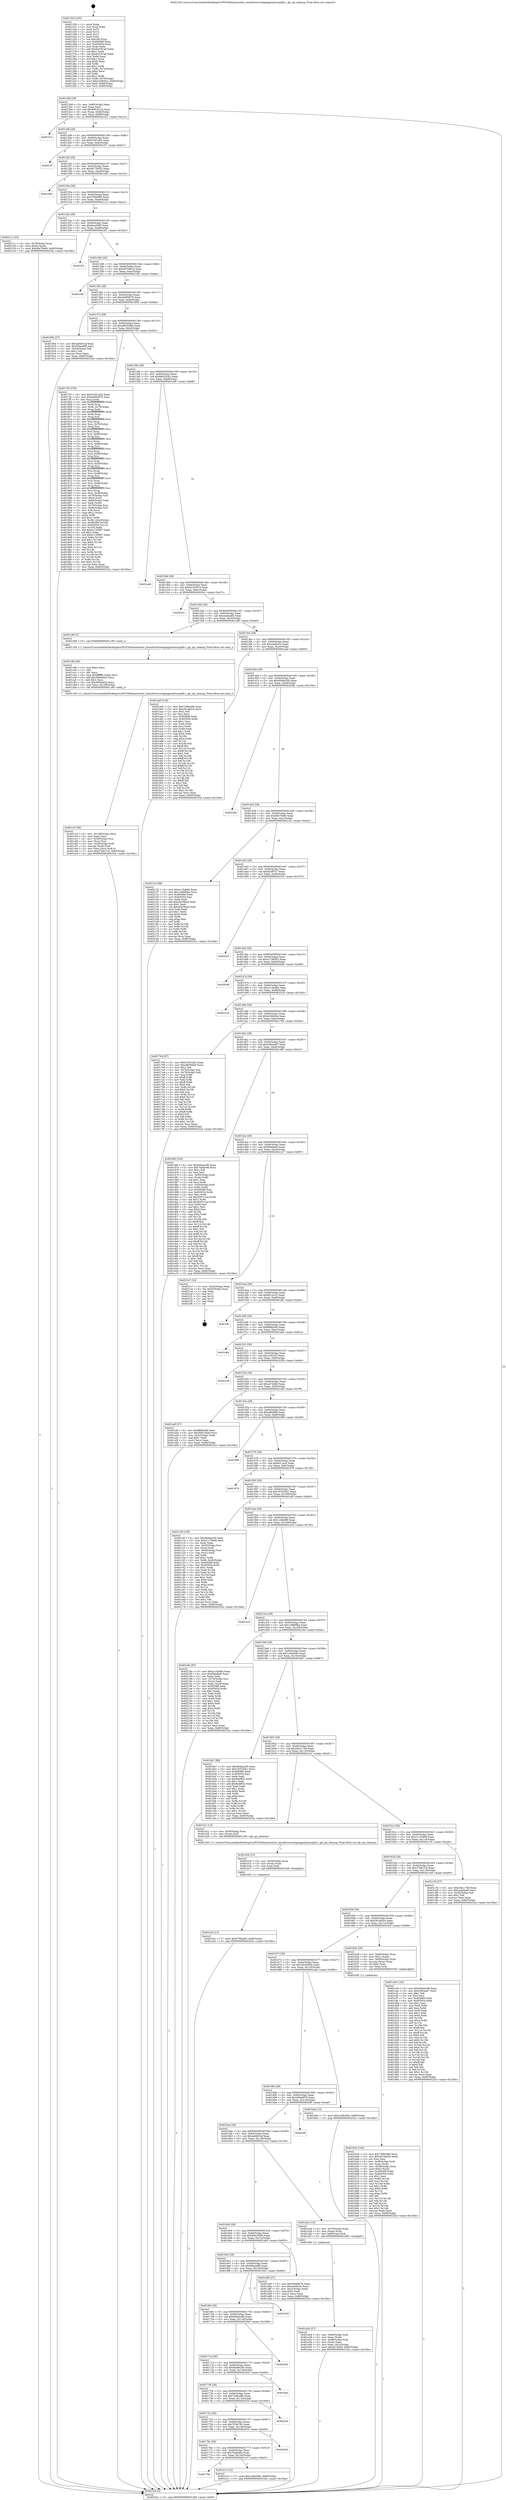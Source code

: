 digraph "0x401250" {
  label = "0x401250 (/mnt/c/Users/mathe/Desktop/tcc/POCII/binaries/extr_linuxdriversstaginggreybusspilib.c_gb_spi_cleanup_Final-ollvm.out::main(0))"
  labelloc = "t"
  node[shape=record]

  Entry [label="",width=0.3,height=0.3,shape=circle,fillcolor=black,style=filled]
  "0x4012b9" [label="{
     0x4012b9 [29]\l
     | [instrs]\l
     &nbsp;&nbsp;0x4012b9 \<+3\>: mov -0x80(%rbp),%eax\l
     &nbsp;&nbsp;0x4012bc \<+2\>: mov %eax,%ecx\l
     &nbsp;&nbsp;0x4012be \<+6\>: sub $0x9061b1e2,%ecx\l
     &nbsp;&nbsp;0x4012c4 \<+6\>: mov %eax,-0x94(%rbp)\l
     &nbsp;&nbsp;0x4012ca \<+6\>: mov %ecx,-0x98(%rbp)\l
     &nbsp;&nbsp;0x4012d0 \<+6\>: je 0000000000401f12 \<main+0xcc2\>\l
  }"]
  "0x401f12" [label="{
     0x401f12\l
  }", style=dashed]
  "0x4012d6" [label="{
     0x4012d6 [28]\l
     | [instrs]\l
     &nbsp;&nbsp;0x4012d6 \<+5\>: jmp 00000000004012db \<main+0x8b\>\l
     &nbsp;&nbsp;0x4012db \<+6\>: mov -0x94(%rbp),%eax\l
     &nbsp;&nbsp;0x4012e1 \<+5\>: sub $0x91651a62,%eax\l
     &nbsp;&nbsp;0x4012e6 \<+6\>: mov %eax,-0x9c(%rbp)\l
     &nbsp;&nbsp;0x4012ec \<+6\>: je 00000000004021f7 \<main+0xfa7\>\l
  }"]
  Exit [label="",width=0.3,height=0.3,shape=circle,fillcolor=black,style=filled,peripheries=2]
  "0x4021f7" [label="{
     0x4021f7\l
  }", style=dashed]
  "0x4012f2" [label="{
     0x4012f2 [28]\l
     | [instrs]\l
     &nbsp;&nbsp;0x4012f2 \<+5\>: jmp 00000000004012f7 \<main+0xa7\>\l
     &nbsp;&nbsp;0x4012f7 \<+6\>: mov -0x94(%rbp),%eax\l
     &nbsp;&nbsp;0x4012fd \<+5\>: sub $0x94776032,%eax\l
     &nbsp;&nbsp;0x401302 \<+6\>: mov %eax,-0xa0(%rbp)\l
     &nbsp;&nbsp;0x401308 \<+6\>: je 0000000000401e82 \<main+0xc32\>\l
  }"]
  "0x401e3c" [label="{
     0x401e3c [12]\l
     | [instrs]\l
     &nbsp;&nbsp;0x401e3c \<+7\>: movl $0x9789a8f3,-0x80(%rbp)\l
     &nbsp;&nbsp;0x401e43 \<+5\>: jmp 000000000040232a \<main+0x10da\>\l
  }"]
  "0x401e82" [label="{
     0x401e82\l
  }", style=dashed]
  "0x40130e" [label="{
     0x40130e [28]\l
     | [instrs]\l
     &nbsp;&nbsp;0x40130e \<+5\>: jmp 0000000000401313 \<main+0xc3\>\l
     &nbsp;&nbsp;0x401313 \<+6\>: mov -0x94(%rbp),%eax\l
     &nbsp;&nbsp;0x401319 \<+5\>: sub $0x9789a8f3,%eax\l
     &nbsp;&nbsp;0x40131e \<+6\>: mov %eax,-0xa4(%rbp)\l
     &nbsp;&nbsp;0x401324 \<+6\>: je 000000000040211c \<main+0xecc\>\l
  }"]
  "0x401e2d" [label="{
     0x401e2d [15]\l
     | [instrs]\l
     &nbsp;&nbsp;0x401e2d \<+4\>: mov -0x58(%rbp),%rax\l
     &nbsp;&nbsp;0x401e31 \<+3\>: mov (%rax),%rax\l
     &nbsp;&nbsp;0x401e34 \<+3\>: mov %rax,%rdi\l
     &nbsp;&nbsp;0x401e37 \<+5\>: call 0000000000401030 \<free@plt\>\l
     | [calls]\l
     &nbsp;&nbsp;0x401030 \{1\} (unknown)\l
  }"]
  "0x40211c" [label="{
     0x40211c [22]\l
     | [instrs]\l
     &nbsp;&nbsp;0x40211c \<+4\>: mov -0x78(%rbp),%rax\l
     &nbsp;&nbsp;0x402120 \<+6\>: movl $0x0,(%rax)\l
     &nbsp;&nbsp;0x402126 \<+7\>: movl $0xd0e79e80,-0x80(%rbp)\l
     &nbsp;&nbsp;0x40212d \<+5\>: jmp 000000000040232a \<main+0x10da\>\l
  }"]
  "0x40132a" [label="{
     0x40132a [28]\l
     | [instrs]\l
     &nbsp;&nbsp;0x40132a \<+5\>: jmp 000000000040132f \<main+0xdf\>\l
     &nbsp;&nbsp;0x40132f \<+6\>: mov -0x94(%rbp),%eax\l
     &nbsp;&nbsp;0x401335 \<+5\>: sub $0x9ace04f0,%eax\l
     &nbsp;&nbsp;0x40133a \<+6\>: mov %eax,-0xa8(%rbp)\l
     &nbsp;&nbsp;0x401340 \<+6\>: je 00000000004022f1 \<main+0x10a1\>\l
  }"]
  "0x40178a" [label="{
     0x40178a\l
  }", style=dashed]
  "0x4022f1" [label="{
     0x4022f1\l
  }", style=dashed]
  "0x401346" [label="{
     0x401346 [28]\l
     | [instrs]\l
     &nbsp;&nbsp;0x401346 \<+5\>: jmp 000000000040134b \<main+0xfb\>\l
     &nbsp;&nbsp;0x40134b \<+6\>: mov -0x94(%rbp),%eax\l
     &nbsp;&nbsp;0x401351 \<+5\>: sub $0x9d70db1d,%eax\l
     &nbsp;&nbsp;0x401356 \<+6\>: mov %eax,-0xac(%rbp)\l
     &nbsp;&nbsp;0x40135c \<+6\>: je 000000000040210b \<main+0xebb\>\l
  }"]
  "0x401e15" [label="{
     0x401e15 [12]\l
     | [instrs]\l
     &nbsp;&nbsp;0x401e15 \<+7\>: movl $0x1ed0c69e,-0x80(%rbp)\l
     &nbsp;&nbsp;0x401e1c \<+5\>: jmp 000000000040232a \<main+0x10da\>\l
  }"]
  "0x40210b" [label="{
     0x40210b\l
  }", style=dashed]
  "0x401362" [label="{
     0x401362 [28]\l
     | [instrs]\l
     &nbsp;&nbsp;0x401362 \<+5\>: jmp 0000000000401367 \<main+0x117\>\l
     &nbsp;&nbsp;0x401367 \<+6\>: mov -0x94(%rbp),%eax\l
     &nbsp;&nbsp;0x40136d \<+5\>: sub $0xa0d95878,%eax\l
     &nbsp;&nbsp;0x401372 \<+6\>: mov %eax,-0xb0(%rbp)\l
     &nbsp;&nbsp;0x401378 \<+6\>: je 000000000040190b \<main+0x6bb\>\l
  }"]
  "0x40176e" [label="{
     0x40176e [28]\l
     | [instrs]\l
     &nbsp;&nbsp;0x40176e \<+5\>: jmp 0000000000401773 \<main+0x523\>\l
     &nbsp;&nbsp;0x401773 \<+6\>: mov -0x94(%rbp),%eax\l
     &nbsp;&nbsp;0x401779 \<+5\>: sub $0x7fadb49e,%eax\l
     &nbsp;&nbsp;0x40177e \<+6\>: mov %eax,-0x144(%rbp)\l
     &nbsp;&nbsp;0x401784 \<+6\>: je 0000000000401e15 \<main+0xbc5\>\l
  }"]
  "0x40190b" [label="{
     0x40190b [27]\l
     | [instrs]\l
     &nbsp;&nbsp;0x40190b \<+5\>: mov $0x4a6b91af,%eax\l
     &nbsp;&nbsp;0x401910 \<+5\>: mov $0x5f4ae496,%ecx\l
     &nbsp;&nbsp;0x401915 \<+3\>: mov -0x2d(%rbp),%dl\l
     &nbsp;&nbsp;0x401918 \<+3\>: test $0x1,%dl\l
     &nbsp;&nbsp;0x40191b \<+3\>: cmovne %ecx,%eax\l
     &nbsp;&nbsp;0x40191e \<+3\>: mov %eax,-0x80(%rbp)\l
     &nbsp;&nbsp;0x401921 \<+5\>: jmp 000000000040232a \<main+0x10da\>\l
  }"]
  "0x40137e" [label="{
     0x40137e [28]\l
     | [instrs]\l
     &nbsp;&nbsp;0x40137e \<+5\>: jmp 0000000000401383 \<main+0x133\>\l
     &nbsp;&nbsp;0x401383 \<+6\>: mov -0x94(%rbp),%eax\l
     &nbsp;&nbsp;0x401389 \<+5\>: sub $0xa8930db0,%eax\l
     &nbsp;&nbsp;0x40138e \<+6\>: mov %eax,-0xb4(%rbp)\l
     &nbsp;&nbsp;0x401394 \<+6\>: je 00000000004017f5 \<main+0x5a5\>\l
  }"]
  "0x402054" [label="{
     0x402054\l
  }", style=dashed]
  "0x4017f5" [label="{
     0x4017f5 [278]\l
     | [instrs]\l
     &nbsp;&nbsp;0x4017f5 \<+5\>: mov $0x91651a62,%eax\l
     &nbsp;&nbsp;0x4017fa \<+5\>: mov $0xa0d95878,%ecx\l
     &nbsp;&nbsp;0x4017ff \<+3\>: mov %rsp,%rdx\l
     &nbsp;&nbsp;0x401802 \<+4\>: add $0xfffffffffffffff0,%rdx\l
     &nbsp;&nbsp;0x401806 \<+3\>: mov %rdx,%rsp\l
     &nbsp;&nbsp;0x401809 \<+4\>: mov %rdx,-0x78(%rbp)\l
     &nbsp;&nbsp;0x40180d \<+3\>: mov %rsp,%rdx\l
     &nbsp;&nbsp;0x401810 \<+4\>: add $0xfffffffffffffff0,%rdx\l
     &nbsp;&nbsp;0x401814 \<+3\>: mov %rdx,%rsp\l
     &nbsp;&nbsp;0x401817 \<+3\>: mov %rsp,%rsi\l
     &nbsp;&nbsp;0x40181a \<+4\>: add $0xfffffffffffffff0,%rsi\l
     &nbsp;&nbsp;0x40181e \<+3\>: mov %rsi,%rsp\l
     &nbsp;&nbsp;0x401821 \<+4\>: mov %rsi,-0x70(%rbp)\l
     &nbsp;&nbsp;0x401825 \<+3\>: mov %rsp,%rsi\l
     &nbsp;&nbsp;0x401828 \<+4\>: add $0xfffffffffffffff0,%rsi\l
     &nbsp;&nbsp;0x40182c \<+3\>: mov %rsi,%rsp\l
     &nbsp;&nbsp;0x40182f \<+4\>: mov %rsi,-0x68(%rbp)\l
     &nbsp;&nbsp;0x401833 \<+3\>: mov %rsp,%rsi\l
     &nbsp;&nbsp;0x401836 \<+4\>: add $0xfffffffffffffff0,%rsi\l
     &nbsp;&nbsp;0x40183a \<+3\>: mov %rsi,%rsp\l
     &nbsp;&nbsp;0x40183d \<+4\>: mov %rsi,-0x60(%rbp)\l
     &nbsp;&nbsp;0x401841 \<+3\>: mov %rsp,%rsi\l
     &nbsp;&nbsp;0x401844 \<+4\>: add $0xfffffffffffffff0,%rsi\l
     &nbsp;&nbsp;0x401848 \<+3\>: mov %rsi,%rsp\l
     &nbsp;&nbsp;0x40184b \<+4\>: mov %rsi,-0x58(%rbp)\l
     &nbsp;&nbsp;0x40184f \<+3\>: mov %rsp,%rsi\l
     &nbsp;&nbsp;0x401852 \<+4\>: add $0xfffffffffffffff0,%rsi\l
     &nbsp;&nbsp;0x401856 \<+3\>: mov %rsi,%rsp\l
     &nbsp;&nbsp;0x401859 \<+4\>: mov %rsi,-0x50(%rbp)\l
     &nbsp;&nbsp;0x40185d \<+3\>: mov %rsp,%rsi\l
     &nbsp;&nbsp;0x401860 \<+4\>: add $0xfffffffffffffff0,%rsi\l
     &nbsp;&nbsp;0x401864 \<+3\>: mov %rsi,%rsp\l
     &nbsp;&nbsp;0x401867 \<+4\>: mov %rsi,-0x48(%rbp)\l
     &nbsp;&nbsp;0x40186b \<+3\>: mov %rsp,%rsi\l
     &nbsp;&nbsp;0x40186e \<+4\>: add $0xfffffffffffffff0,%rsi\l
     &nbsp;&nbsp;0x401872 \<+3\>: mov %rsi,%rsp\l
     &nbsp;&nbsp;0x401875 \<+4\>: mov %rsi,-0x40(%rbp)\l
     &nbsp;&nbsp;0x401879 \<+3\>: mov %rsp,%rsi\l
     &nbsp;&nbsp;0x40187c \<+4\>: add $0xfffffffffffffff0,%rsi\l
     &nbsp;&nbsp;0x401880 \<+3\>: mov %rsi,%rsp\l
     &nbsp;&nbsp;0x401883 \<+4\>: mov %rsi,-0x38(%rbp)\l
     &nbsp;&nbsp;0x401887 \<+4\>: mov -0x78(%rbp),%rsi\l
     &nbsp;&nbsp;0x40188b \<+6\>: movl $0x0,(%rsi)\l
     &nbsp;&nbsp;0x401891 \<+6\>: mov -0x84(%rbp),%edi\l
     &nbsp;&nbsp;0x401897 \<+2\>: mov %edi,(%rdx)\l
     &nbsp;&nbsp;0x401899 \<+4\>: mov -0x70(%rbp),%rsi\l
     &nbsp;&nbsp;0x40189d \<+7\>: mov -0x90(%rbp),%r8\l
     &nbsp;&nbsp;0x4018a4 \<+3\>: mov %r8,(%rsi)\l
     &nbsp;&nbsp;0x4018a7 \<+3\>: cmpl $0x2,(%rdx)\l
     &nbsp;&nbsp;0x4018aa \<+4\>: setne %r9b\l
     &nbsp;&nbsp;0x4018ae \<+4\>: and $0x1,%r9b\l
     &nbsp;&nbsp;0x4018b2 \<+4\>: mov %r9b,-0x2d(%rbp)\l
     &nbsp;&nbsp;0x4018b6 \<+8\>: mov 0x405068,%r10d\l
     &nbsp;&nbsp;0x4018be \<+8\>: mov 0x405054,%r11d\l
     &nbsp;&nbsp;0x4018c6 \<+3\>: mov %r10d,%ebx\l
     &nbsp;&nbsp;0x4018c9 \<+6\>: add $0xd1135987,%ebx\l
     &nbsp;&nbsp;0x4018cf \<+3\>: sub $0x1,%ebx\l
     &nbsp;&nbsp;0x4018d2 \<+6\>: sub $0xd1135987,%ebx\l
     &nbsp;&nbsp;0x4018d8 \<+4\>: imul %ebx,%r10d\l
     &nbsp;&nbsp;0x4018dc \<+4\>: and $0x1,%r10d\l
     &nbsp;&nbsp;0x4018e0 \<+4\>: cmp $0x0,%r10d\l
     &nbsp;&nbsp;0x4018e4 \<+4\>: sete %r9b\l
     &nbsp;&nbsp;0x4018e8 \<+4\>: cmp $0xa,%r11d\l
     &nbsp;&nbsp;0x4018ec \<+4\>: setl %r14b\l
     &nbsp;&nbsp;0x4018f0 \<+3\>: mov %r9b,%r15b\l
     &nbsp;&nbsp;0x4018f3 \<+3\>: and %r14b,%r15b\l
     &nbsp;&nbsp;0x4018f6 \<+3\>: xor %r14b,%r9b\l
     &nbsp;&nbsp;0x4018f9 \<+3\>: or %r9b,%r15b\l
     &nbsp;&nbsp;0x4018fc \<+4\>: test $0x1,%r15b\l
     &nbsp;&nbsp;0x401900 \<+3\>: cmovne %ecx,%eax\l
     &nbsp;&nbsp;0x401903 \<+3\>: mov %eax,-0x80(%rbp)\l
     &nbsp;&nbsp;0x401906 \<+5\>: jmp 000000000040232a \<main+0x10da\>\l
  }"]
  "0x40139a" [label="{
     0x40139a [28]\l
     | [instrs]\l
     &nbsp;&nbsp;0x40139a \<+5\>: jmp 000000000040139f \<main+0x14f\>\l
     &nbsp;&nbsp;0x40139f \<+6\>: mov -0x94(%rbp),%eax\l
     &nbsp;&nbsp;0x4013a5 \<+5\>: sub $0xb8032c42,%eax\l
     &nbsp;&nbsp;0x4013aa \<+6\>: mov %eax,-0xb8(%rbp)\l
     &nbsp;&nbsp;0x4013b0 \<+6\>: je 0000000000401e48 \<main+0xbf8\>\l
  }"]
  "0x401752" [label="{
     0x401752 [28]\l
     | [instrs]\l
     &nbsp;&nbsp;0x401752 \<+5\>: jmp 0000000000401757 \<main+0x507\>\l
     &nbsp;&nbsp;0x401757 \<+6\>: mov -0x94(%rbp),%eax\l
     &nbsp;&nbsp;0x40175d \<+5\>: sub $0x7f29e78c,%eax\l
     &nbsp;&nbsp;0x401762 \<+6\>: mov %eax,-0x140(%rbp)\l
     &nbsp;&nbsp;0x401768 \<+6\>: je 0000000000402054 \<main+0xe04\>\l
  }"]
  "0x401e48" [label="{
     0x401e48\l
  }", style=dashed]
  "0x4013b6" [label="{
     0x4013b6 [28]\l
     | [instrs]\l
     &nbsp;&nbsp;0x4013b6 \<+5\>: jmp 00000000004013bb \<main+0x16b\>\l
     &nbsp;&nbsp;0x4013bb \<+6\>: mov -0x94(%rbp),%eax\l
     &nbsp;&nbsp;0x4013c1 \<+5\>: sub $0xbb183614,%eax\l
     &nbsp;&nbsp;0x4013c6 \<+6\>: mov %eax,-0xbc(%rbp)\l
     &nbsp;&nbsp;0x4013cc \<+6\>: je 00000000004020cc \<main+0xe7c\>\l
  }"]
  "0x402254" [label="{
     0x402254\l
  }", style=dashed]
  "0x4020cc" [label="{
     0x4020cc\l
  }", style=dashed]
  "0x4013d2" [label="{
     0x4013d2 [28]\l
     | [instrs]\l
     &nbsp;&nbsp;0x4013d2 \<+5\>: jmp 00000000004013d7 \<main+0x187\>\l
     &nbsp;&nbsp;0x4013d7 \<+6\>: mov -0x94(%rbp),%eax\l
     &nbsp;&nbsp;0x4013dd \<+5\>: sub $0xceadaa65,%eax\l
     &nbsp;&nbsp;0x4013e2 \<+6\>: mov %eax,-0xc0(%rbp)\l
     &nbsp;&nbsp;0x4013e8 \<+6\>: je 0000000000401c96 \<main+0xa46\>\l
  }"]
  "0x401736" [label="{
     0x401736 [28]\l
     | [instrs]\l
     &nbsp;&nbsp;0x401736 \<+5\>: jmp 000000000040173b \<main+0x4eb\>\l
     &nbsp;&nbsp;0x40173b \<+6\>: mov -0x94(%rbp),%eax\l
     &nbsp;&nbsp;0x401741 \<+5\>: sub $0x7268c49b,%eax\l
     &nbsp;&nbsp;0x401746 \<+6\>: mov %eax,-0x13c(%rbp)\l
     &nbsp;&nbsp;0x40174c \<+6\>: je 0000000000402254 \<main+0x1004\>\l
  }"]
  "0x401c96" [label="{
     0x401c96 [5]\l
     | [instrs]\l
     &nbsp;&nbsp;0x401c96 \<+5\>: call 0000000000401160 \<next_i\>\l
     | [calls]\l
     &nbsp;&nbsp;0x401160 \{1\} (/mnt/c/Users/mathe/Desktop/tcc/POCII/binaries/extr_linuxdriversstaginggreybusspilib.c_gb_spi_cleanup_Final-ollvm.out::next_i)\l
  }"]
  "0x4013ee" [label="{
     0x4013ee [28]\l
     | [instrs]\l
     &nbsp;&nbsp;0x4013ee \<+5\>: jmp 00000000004013f3 \<main+0x1a3\>\l
     &nbsp;&nbsp;0x4013f3 \<+6\>: mov -0x94(%rbp),%eax\l
     &nbsp;&nbsp;0x4013f9 \<+5\>: sub $0xceef443c,%eax\l
     &nbsp;&nbsp;0x4013fe \<+6\>: mov %eax,-0xc4(%rbp)\l
     &nbsp;&nbsp;0x401404 \<+6\>: je 0000000000401aa0 \<main+0x850\>\l
  }"]
  "0x401fa4" [label="{
     0x401fa4\l
  }", style=dashed]
  "0x401aa0" [label="{
     0x401aa0 [134]\l
     | [instrs]\l
     &nbsp;&nbsp;0x401aa0 \<+5\>: mov $0x7268c49b,%eax\l
     &nbsp;&nbsp;0x401aa5 \<+5\>: mov $0x291a83c4,%ecx\l
     &nbsp;&nbsp;0x401aaa \<+2\>: mov $0x1,%dl\l
     &nbsp;&nbsp;0x401aac \<+2\>: xor %esi,%esi\l
     &nbsp;&nbsp;0x401aae \<+7\>: mov 0x405068,%edi\l
     &nbsp;&nbsp;0x401ab5 \<+8\>: mov 0x405054,%r8d\l
     &nbsp;&nbsp;0x401abd \<+3\>: sub $0x1,%esi\l
     &nbsp;&nbsp;0x401ac0 \<+3\>: mov %edi,%r9d\l
     &nbsp;&nbsp;0x401ac3 \<+3\>: add %esi,%r9d\l
     &nbsp;&nbsp;0x401ac6 \<+4\>: imul %r9d,%edi\l
     &nbsp;&nbsp;0x401aca \<+3\>: and $0x1,%edi\l
     &nbsp;&nbsp;0x401acd \<+3\>: cmp $0x0,%edi\l
     &nbsp;&nbsp;0x401ad0 \<+4\>: sete %r10b\l
     &nbsp;&nbsp;0x401ad4 \<+4\>: cmp $0xa,%r8d\l
     &nbsp;&nbsp;0x401ad8 \<+4\>: setl %r11b\l
     &nbsp;&nbsp;0x401adc \<+3\>: mov %r10b,%bl\l
     &nbsp;&nbsp;0x401adf \<+3\>: xor $0xff,%bl\l
     &nbsp;&nbsp;0x401ae2 \<+3\>: mov %r11b,%r14b\l
     &nbsp;&nbsp;0x401ae5 \<+4\>: xor $0xff,%r14b\l
     &nbsp;&nbsp;0x401ae9 \<+3\>: xor $0x1,%dl\l
     &nbsp;&nbsp;0x401aec \<+3\>: mov %bl,%r15b\l
     &nbsp;&nbsp;0x401aef \<+4\>: and $0xff,%r15b\l
     &nbsp;&nbsp;0x401af3 \<+3\>: and %dl,%r10b\l
     &nbsp;&nbsp;0x401af6 \<+3\>: mov %r14b,%r12b\l
     &nbsp;&nbsp;0x401af9 \<+4\>: and $0xff,%r12b\l
     &nbsp;&nbsp;0x401afd \<+3\>: and %dl,%r11b\l
     &nbsp;&nbsp;0x401b00 \<+3\>: or %r10b,%r15b\l
     &nbsp;&nbsp;0x401b03 \<+3\>: or %r11b,%r12b\l
     &nbsp;&nbsp;0x401b06 \<+3\>: xor %r12b,%r15b\l
     &nbsp;&nbsp;0x401b09 \<+3\>: or %r14b,%bl\l
     &nbsp;&nbsp;0x401b0c \<+3\>: xor $0xff,%bl\l
     &nbsp;&nbsp;0x401b0f \<+3\>: or $0x1,%dl\l
     &nbsp;&nbsp;0x401b12 \<+2\>: and %dl,%bl\l
     &nbsp;&nbsp;0x401b14 \<+3\>: or %bl,%r15b\l
     &nbsp;&nbsp;0x401b17 \<+4\>: test $0x1,%r15b\l
     &nbsp;&nbsp;0x401b1b \<+3\>: cmovne %ecx,%eax\l
     &nbsp;&nbsp;0x401b1e \<+3\>: mov %eax,-0x80(%rbp)\l
     &nbsp;&nbsp;0x401b21 \<+5\>: jmp 000000000040232a \<main+0x10da\>\l
  }"]
  "0x40140a" [label="{
     0x40140a [28]\l
     | [instrs]\l
     &nbsp;&nbsp;0x40140a \<+5\>: jmp 000000000040140f \<main+0x1bf\>\l
     &nbsp;&nbsp;0x40140f \<+6\>: mov -0x94(%rbp),%eax\l
     &nbsp;&nbsp;0x401415 \<+5\>: sub $0xd0dda200,%eax\l
     &nbsp;&nbsp;0x40141a \<+6\>: mov %eax,-0xc8(%rbp)\l
     &nbsp;&nbsp;0x401420 \<+6\>: je 000000000040228e \<main+0x103e\>\l
  }"]
  "0x40171a" [label="{
     0x40171a [28]\l
     | [instrs]\l
     &nbsp;&nbsp;0x40171a \<+5\>: jmp 000000000040171f \<main+0x4cf\>\l
     &nbsp;&nbsp;0x40171f \<+6\>: mov -0x94(%rbp),%eax\l
     &nbsp;&nbsp;0x401725 \<+5\>: sub $0x6ad9e265,%eax\l
     &nbsp;&nbsp;0x40172a \<+6\>: mov %eax,-0x138(%rbp)\l
     &nbsp;&nbsp;0x401730 \<+6\>: je 0000000000401fa4 \<main+0xd54\>\l
  }"]
  "0x40228e" [label="{
     0x40228e\l
  }", style=dashed]
  "0x401426" [label="{
     0x401426 [28]\l
     | [instrs]\l
     &nbsp;&nbsp;0x401426 \<+5\>: jmp 000000000040142b \<main+0x1db\>\l
     &nbsp;&nbsp;0x40142b \<+6\>: mov -0x94(%rbp),%eax\l
     &nbsp;&nbsp;0x401431 \<+5\>: sub $0xd0e79e80,%eax\l
     &nbsp;&nbsp;0x401436 \<+6\>: mov %eax,-0xcc(%rbp)\l
     &nbsp;&nbsp;0x40143c \<+6\>: je 0000000000402132 \<main+0xee2\>\l
  }"]
  "0x4022b0" [label="{
     0x4022b0\l
  }", style=dashed]
  "0x402132" [label="{
     0x402132 [88]\l
     | [instrs]\l
     &nbsp;&nbsp;0x402132 \<+5\>: mov $0xe1c5ab84,%eax\l
     &nbsp;&nbsp;0x402137 \<+5\>: mov $0x1e8699ba,%ecx\l
     &nbsp;&nbsp;0x40213c \<+7\>: mov 0x405068,%edx\l
     &nbsp;&nbsp;0x402143 \<+7\>: mov 0x405054,%esi\l
     &nbsp;&nbsp;0x40214a \<+2\>: mov %edx,%edi\l
     &nbsp;&nbsp;0x40214c \<+6\>: add $0xa5429eae,%edi\l
     &nbsp;&nbsp;0x402152 \<+3\>: sub $0x1,%edi\l
     &nbsp;&nbsp;0x402155 \<+6\>: sub $0xa5429eae,%edi\l
     &nbsp;&nbsp;0x40215b \<+3\>: imul %edi,%edx\l
     &nbsp;&nbsp;0x40215e \<+3\>: and $0x1,%edx\l
     &nbsp;&nbsp;0x402161 \<+3\>: cmp $0x0,%edx\l
     &nbsp;&nbsp;0x402164 \<+4\>: sete %r8b\l
     &nbsp;&nbsp;0x402168 \<+3\>: cmp $0xa,%esi\l
     &nbsp;&nbsp;0x40216b \<+4\>: setl %r9b\l
     &nbsp;&nbsp;0x40216f \<+3\>: mov %r8b,%r10b\l
     &nbsp;&nbsp;0x402172 \<+3\>: and %r9b,%r10b\l
     &nbsp;&nbsp;0x402175 \<+3\>: xor %r9b,%r8b\l
     &nbsp;&nbsp;0x402178 \<+3\>: or %r8b,%r10b\l
     &nbsp;&nbsp;0x40217b \<+4\>: test $0x1,%r10b\l
     &nbsp;&nbsp;0x40217f \<+3\>: cmovne %ecx,%eax\l
     &nbsp;&nbsp;0x402182 \<+3\>: mov %eax,-0x80(%rbp)\l
     &nbsp;&nbsp;0x402185 \<+5\>: jmp 000000000040232a \<main+0x10da\>\l
  }"]
  "0x401442" [label="{
     0x401442 [28]\l
     | [instrs]\l
     &nbsp;&nbsp;0x401442 \<+5\>: jmp 0000000000401447 \<main+0x1f7\>\l
     &nbsp;&nbsp;0x401447 \<+6\>: mov -0x94(%rbp),%eax\l
     &nbsp;&nbsp;0x40144d \<+5\>: sub $0xde2ff7a7,%eax\l
     &nbsp;&nbsp;0x401452 \<+6\>: mov %eax,-0xd0(%rbp)\l
     &nbsp;&nbsp;0x401458 \<+6\>: je 00000000004022cf \<main+0x107f\>\l
  }"]
  "0x4016fe" [label="{
     0x4016fe [28]\l
     | [instrs]\l
     &nbsp;&nbsp;0x4016fe \<+5\>: jmp 0000000000401703 \<main+0x4b3\>\l
     &nbsp;&nbsp;0x401703 \<+6\>: mov -0x94(%rbp),%eax\l
     &nbsp;&nbsp;0x401709 \<+5\>: sub $0x60da4c96,%eax\l
     &nbsp;&nbsp;0x40170e \<+6\>: mov %eax,-0x134(%rbp)\l
     &nbsp;&nbsp;0x401714 \<+6\>: je 00000000004022b0 \<main+0x1060\>\l
  }"]
  "0x4022cf" [label="{
     0x4022cf\l
  }", style=dashed]
  "0x40145e" [label="{
     0x40145e [28]\l
     | [instrs]\l
     &nbsp;&nbsp;0x40145e \<+5\>: jmp 0000000000401463 \<main+0x213\>\l
     &nbsp;&nbsp;0x401463 \<+6\>: mov -0x94(%rbp),%eax\l
     &nbsp;&nbsp;0x401469 \<+5\>: sub $0xe17db5b3,%eax\l
     &nbsp;&nbsp;0x40146e \<+6\>: mov %eax,-0xd4(%rbp)\l
     &nbsp;&nbsp;0x401474 \<+6\>: je 00000000004020d8 \<main+0xe88\>\l
  }"]
  "0x401926" [label="{
     0x401926\l
  }", style=dashed]
  "0x4020d8" [label="{
     0x4020d8\l
  }", style=dashed]
  "0x40147a" [label="{
     0x40147a [28]\l
     | [instrs]\l
     &nbsp;&nbsp;0x40147a \<+5\>: jmp 000000000040147f \<main+0x22f\>\l
     &nbsp;&nbsp;0x40147f \<+6\>: mov -0x94(%rbp),%eax\l
     &nbsp;&nbsp;0x401485 \<+5\>: sub $0xe1c5ab84,%eax\l
     &nbsp;&nbsp;0x40148a \<+6\>: mov %eax,-0xd8(%rbp)\l
     &nbsp;&nbsp;0x401490 \<+6\>: je 0000000000402318 \<main+0x10c8\>\l
  }"]
  "0x401cc3" [label="{
     0x401cc3 [38]\l
     | [instrs]\l
     &nbsp;&nbsp;0x401cc3 \<+6\>: mov -0x148(%rbp),%ecx\l
     &nbsp;&nbsp;0x401cc9 \<+3\>: imul %eax,%ecx\l
     &nbsp;&nbsp;0x401ccc \<+4\>: mov -0x58(%rbp),%rsi\l
     &nbsp;&nbsp;0x401cd0 \<+3\>: mov (%rsi),%rsi\l
     &nbsp;&nbsp;0x401cd3 \<+4\>: mov -0x50(%rbp),%rdi\l
     &nbsp;&nbsp;0x401cd7 \<+3\>: movslq (%rdi),%rdi\l
     &nbsp;&nbsp;0x401cda \<+3\>: mov %ecx,(%rsi,%rdi,4)\l
     &nbsp;&nbsp;0x401cdd \<+7\>: movl $0x27b6c7c0,-0x80(%rbp)\l
     &nbsp;&nbsp;0x401ce4 \<+5\>: jmp 000000000040232a \<main+0x10da\>\l
  }"]
  "0x402318" [label="{
     0x402318\l
  }", style=dashed]
  "0x401496" [label="{
     0x401496 [28]\l
     | [instrs]\l
     &nbsp;&nbsp;0x401496 \<+5\>: jmp 000000000040149b \<main+0x24b\>\l
     &nbsp;&nbsp;0x40149b \<+6\>: mov -0x94(%rbp),%eax\l
     &nbsp;&nbsp;0x4014a1 \<+5\>: sub $0xe32849ca,%eax\l
     &nbsp;&nbsp;0x4014a6 \<+6\>: mov %eax,-0xdc(%rbp)\l
     &nbsp;&nbsp;0x4014ac \<+6\>: je 0000000000401794 \<main+0x544\>\l
  }"]
  "0x401c9b" [label="{
     0x401c9b [40]\l
     | [instrs]\l
     &nbsp;&nbsp;0x401c9b \<+5\>: mov $0x2,%ecx\l
     &nbsp;&nbsp;0x401ca0 \<+1\>: cltd\l
     &nbsp;&nbsp;0x401ca1 \<+2\>: idiv %ecx\l
     &nbsp;&nbsp;0x401ca3 \<+6\>: imul $0xfffffffe,%edx,%ecx\l
     &nbsp;&nbsp;0x401ca9 \<+6\>: add $0x3666ed2d,%ecx\l
     &nbsp;&nbsp;0x401caf \<+3\>: add $0x1,%ecx\l
     &nbsp;&nbsp;0x401cb2 \<+6\>: sub $0x3666ed2d,%ecx\l
     &nbsp;&nbsp;0x401cb8 \<+6\>: mov %ecx,-0x148(%rbp)\l
     &nbsp;&nbsp;0x401cbe \<+5\>: call 0000000000401160 \<next_i\>\l
     | [calls]\l
     &nbsp;&nbsp;0x401160 \{1\} (/mnt/c/Users/mathe/Desktop/tcc/POCII/binaries/extr_linuxdriversstaginggreybusspilib.c_gb_spi_cleanup_Final-ollvm.out::next_i)\l
  }"]
  "0x401794" [label="{
     0x401794 [97]\l
     | [instrs]\l
     &nbsp;&nbsp;0x401794 \<+5\>: mov $0x91651a62,%eax\l
     &nbsp;&nbsp;0x401799 \<+5\>: mov $0xa8930db0,%ecx\l
     &nbsp;&nbsp;0x40179e \<+2\>: mov $0x1,%dl\l
     &nbsp;&nbsp;0x4017a0 \<+4\>: mov -0x7a(%rbp),%sil\l
     &nbsp;&nbsp;0x4017a4 \<+4\>: mov -0x79(%rbp),%dil\l
     &nbsp;&nbsp;0x4017a8 \<+3\>: mov %sil,%r8b\l
     &nbsp;&nbsp;0x4017ab \<+4\>: xor $0xff,%r8b\l
     &nbsp;&nbsp;0x4017af \<+3\>: mov %dil,%r9b\l
     &nbsp;&nbsp;0x4017b2 \<+4\>: xor $0xff,%r9b\l
     &nbsp;&nbsp;0x4017b6 \<+3\>: xor $0x0,%dl\l
     &nbsp;&nbsp;0x4017b9 \<+3\>: mov %r8b,%r10b\l
     &nbsp;&nbsp;0x4017bc \<+4\>: and $0x0,%r10b\l
     &nbsp;&nbsp;0x4017c0 \<+3\>: and %dl,%sil\l
     &nbsp;&nbsp;0x4017c3 \<+3\>: mov %r9b,%r11b\l
     &nbsp;&nbsp;0x4017c6 \<+4\>: and $0x0,%r11b\l
     &nbsp;&nbsp;0x4017ca \<+3\>: and %dl,%dil\l
     &nbsp;&nbsp;0x4017cd \<+3\>: or %sil,%r10b\l
     &nbsp;&nbsp;0x4017d0 \<+3\>: or %dil,%r11b\l
     &nbsp;&nbsp;0x4017d3 \<+3\>: xor %r11b,%r10b\l
     &nbsp;&nbsp;0x4017d6 \<+3\>: or %r9b,%r8b\l
     &nbsp;&nbsp;0x4017d9 \<+4\>: xor $0xff,%r8b\l
     &nbsp;&nbsp;0x4017dd \<+3\>: or $0x0,%dl\l
     &nbsp;&nbsp;0x4017e0 \<+3\>: and %dl,%r8b\l
     &nbsp;&nbsp;0x4017e3 \<+3\>: or %r8b,%r10b\l
     &nbsp;&nbsp;0x4017e6 \<+4\>: test $0x1,%r10b\l
     &nbsp;&nbsp;0x4017ea \<+3\>: cmovne %ecx,%eax\l
     &nbsp;&nbsp;0x4017ed \<+3\>: mov %eax,-0x80(%rbp)\l
     &nbsp;&nbsp;0x4017f0 \<+5\>: jmp 000000000040232a \<main+0x10da\>\l
  }"]
  "0x4014b2" [label="{
     0x4014b2 [28]\l
     | [instrs]\l
     &nbsp;&nbsp;0x4014b2 \<+5\>: jmp 00000000004014b7 \<main+0x267\>\l
     &nbsp;&nbsp;0x4014b7 \<+6\>: mov -0x94(%rbp),%eax\l
     &nbsp;&nbsp;0x4014bd \<+5\>: sub $0xe58caa67,%eax\l
     &nbsp;&nbsp;0x4014c2 \<+6\>: mov %eax,-0xe0(%rbp)\l
     &nbsp;&nbsp;0x4014c8 \<+6\>: je 0000000000401d6f \<main+0xb1f\>\l
  }"]
  "0x40232a" [label="{
     0x40232a [5]\l
     | [instrs]\l
     &nbsp;&nbsp;0x40232a \<+5\>: jmp 00000000004012b9 \<main+0x69\>\l
  }"]
  "0x401250" [label="{
     0x401250 [105]\l
     | [instrs]\l
     &nbsp;&nbsp;0x401250 \<+1\>: push %rbp\l
     &nbsp;&nbsp;0x401251 \<+3\>: mov %rsp,%rbp\l
     &nbsp;&nbsp;0x401254 \<+2\>: push %r15\l
     &nbsp;&nbsp;0x401256 \<+2\>: push %r14\l
     &nbsp;&nbsp;0x401258 \<+2\>: push %r12\l
     &nbsp;&nbsp;0x40125a \<+1\>: push %rbx\l
     &nbsp;&nbsp;0x40125b \<+7\>: sub $0x160,%rsp\l
     &nbsp;&nbsp;0x401262 \<+7\>: mov 0x405068,%eax\l
     &nbsp;&nbsp;0x401269 \<+7\>: mov 0x405054,%ecx\l
     &nbsp;&nbsp;0x401270 \<+2\>: mov %eax,%edx\l
     &nbsp;&nbsp;0x401272 \<+6\>: add $0x8cf191a6,%edx\l
     &nbsp;&nbsp;0x401278 \<+3\>: sub $0x1,%edx\l
     &nbsp;&nbsp;0x40127b \<+6\>: sub $0x8cf191a6,%edx\l
     &nbsp;&nbsp;0x401281 \<+3\>: imul %edx,%eax\l
     &nbsp;&nbsp;0x401284 \<+3\>: and $0x1,%eax\l
     &nbsp;&nbsp;0x401287 \<+3\>: cmp $0x0,%eax\l
     &nbsp;&nbsp;0x40128a \<+4\>: sete %r8b\l
     &nbsp;&nbsp;0x40128e \<+4\>: and $0x1,%r8b\l
     &nbsp;&nbsp;0x401292 \<+4\>: mov %r8b,-0x7a(%rbp)\l
     &nbsp;&nbsp;0x401296 \<+3\>: cmp $0xa,%ecx\l
     &nbsp;&nbsp;0x401299 \<+4\>: setl %r8b\l
     &nbsp;&nbsp;0x40129d \<+4\>: and $0x1,%r8b\l
     &nbsp;&nbsp;0x4012a1 \<+4\>: mov %r8b,-0x79(%rbp)\l
     &nbsp;&nbsp;0x4012a5 \<+7\>: movl $0xe32849ca,-0x80(%rbp)\l
     &nbsp;&nbsp;0x4012ac \<+6\>: mov %edi,-0x84(%rbp)\l
     &nbsp;&nbsp;0x4012b2 \<+7\>: mov %rsi,-0x90(%rbp)\l
  }"]
  "0x401b43" [label="{
     0x401b43 [104]\l
     | [instrs]\l
     &nbsp;&nbsp;0x401b43 \<+5\>: mov $0x7268c49b,%ecx\l
     &nbsp;&nbsp;0x401b48 \<+5\>: mov $0x3d16d454,%edx\l
     &nbsp;&nbsp;0x401b4d \<+2\>: xor %esi,%esi\l
     &nbsp;&nbsp;0x401b4f \<+4\>: mov -0x58(%rbp),%rdi\l
     &nbsp;&nbsp;0x401b53 \<+3\>: mov %rax,(%rdi)\l
     &nbsp;&nbsp;0x401b56 \<+4\>: mov -0x50(%rbp),%rax\l
     &nbsp;&nbsp;0x401b5a \<+6\>: movl $0x0,(%rax)\l
     &nbsp;&nbsp;0x401b60 \<+8\>: mov 0x405068,%r8d\l
     &nbsp;&nbsp;0x401b68 \<+8\>: mov 0x405054,%r9d\l
     &nbsp;&nbsp;0x401b70 \<+3\>: sub $0x1,%esi\l
     &nbsp;&nbsp;0x401b73 \<+3\>: mov %r8d,%r10d\l
     &nbsp;&nbsp;0x401b76 \<+3\>: add %esi,%r10d\l
     &nbsp;&nbsp;0x401b79 \<+4\>: imul %r10d,%r8d\l
     &nbsp;&nbsp;0x401b7d \<+4\>: and $0x1,%r8d\l
     &nbsp;&nbsp;0x401b81 \<+4\>: cmp $0x0,%r8d\l
     &nbsp;&nbsp;0x401b85 \<+4\>: sete %r11b\l
     &nbsp;&nbsp;0x401b89 \<+4\>: cmp $0xa,%r9d\l
     &nbsp;&nbsp;0x401b8d \<+3\>: setl %bl\l
     &nbsp;&nbsp;0x401b90 \<+3\>: mov %r11b,%r14b\l
     &nbsp;&nbsp;0x401b93 \<+3\>: and %bl,%r14b\l
     &nbsp;&nbsp;0x401b96 \<+3\>: xor %bl,%r11b\l
     &nbsp;&nbsp;0x401b99 \<+3\>: or %r11b,%r14b\l
     &nbsp;&nbsp;0x401b9c \<+4\>: test $0x1,%r14b\l
     &nbsp;&nbsp;0x401ba0 \<+3\>: cmovne %edx,%ecx\l
     &nbsp;&nbsp;0x401ba3 \<+3\>: mov %ecx,-0x80(%rbp)\l
     &nbsp;&nbsp;0x401ba6 \<+5\>: jmp 000000000040232a \<main+0x10da\>\l
  }"]
  "0x4016e2" [label="{
     0x4016e2 [28]\l
     | [instrs]\l
     &nbsp;&nbsp;0x4016e2 \<+5\>: jmp 00000000004016e7 \<main+0x497\>\l
     &nbsp;&nbsp;0x4016e7 \<+6\>: mov -0x94(%rbp),%eax\l
     &nbsp;&nbsp;0x4016ed \<+5\>: sub $0x5f4ae496,%eax\l
     &nbsp;&nbsp;0x4016f2 \<+6\>: mov %eax,-0x130(%rbp)\l
     &nbsp;&nbsp;0x4016f8 \<+6\>: je 0000000000401926 \<main+0x6d6\>\l
  }"]
  "0x401d6f" [label="{
     0x401d6f [166]\l
     | [instrs]\l
     &nbsp;&nbsp;0x401d6f \<+5\>: mov $0x60da4c96,%eax\l
     &nbsp;&nbsp;0x401d74 \<+5\>: mov $0x7fadb49e,%ecx\l
     &nbsp;&nbsp;0x401d79 \<+2\>: mov $0x1,%dl\l
     &nbsp;&nbsp;0x401d7b \<+2\>: xor %esi,%esi\l
     &nbsp;&nbsp;0x401d7d \<+4\>: mov -0x50(%rbp),%rdi\l
     &nbsp;&nbsp;0x401d81 \<+3\>: mov (%rdi),%r8d\l
     &nbsp;&nbsp;0x401d84 \<+3\>: sub $0x1,%esi\l
     &nbsp;&nbsp;0x401d87 \<+3\>: sub %esi,%r8d\l
     &nbsp;&nbsp;0x401d8a \<+4\>: mov -0x50(%rbp),%rdi\l
     &nbsp;&nbsp;0x401d8e \<+3\>: mov %r8d,(%rdi)\l
     &nbsp;&nbsp;0x401d91 \<+7\>: mov 0x405068,%esi\l
     &nbsp;&nbsp;0x401d98 \<+8\>: mov 0x405054,%r8d\l
     &nbsp;&nbsp;0x401da0 \<+3\>: mov %esi,%r9d\l
     &nbsp;&nbsp;0x401da3 \<+7\>: sub $0x4097c1aa,%r9d\l
     &nbsp;&nbsp;0x401daa \<+4\>: sub $0x1,%r9d\l
     &nbsp;&nbsp;0x401dae \<+7\>: add $0x4097c1aa,%r9d\l
     &nbsp;&nbsp;0x401db5 \<+4\>: imul %r9d,%esi\l
     &nbsp;&nbsp;0x401db9 \<+3\>: and $0x1,%esi\l
     &nbsp;&nbsp;0x401dbc \<+3\>: cmp $0x0,%esi\l
     &nbsp;&nbsp;0x401dbf \<+4\>: sete %r10b\l
     &nbsp;&nbsp;0x401dc3 \<+4\>: cmp $0xa,%r8d\l
     &nbsp;&nbsp;0x401dc7 \<+4\>: setl %r11b\l
     &nbsp;&nbsp;0x401dcb \<+3\>: mov %r10b,%bl\l
     &nbsp;&nbsp;0x401dce \<+3\>: xor $0xff,%bl\l
     &nbsp;&nbsp;0x401dd1 \<+3\>: mov %r11b,%r14b\l
     &nbsp;&nbsp;0x401dd4 \<+4\>: xor $0xff,%r14b\l
     &nbsp;&nbsp;0x401dd8 \<+3\>: xor $0x1,%dl\l
     &nbsp;&nbsp;0x401ddb \<+3\>: mov %bl,%r15b\l
     &nbsp;&nbsp;0x401dde \<+4\>: and $0xff,%r15b\l
     &nbsp;&nbsp;0x401de2 \<+3\>: and %dl,%r10b\l
     &nbsp;&nbsp;0x401de5 \<+3\>: mov %r14b,%r12b\l
     &nbsp;&nbsp;0x401de8 \<+4\>: and $0xff,%r12b\l
     &nbsp;&nbsp;0x401dec \<+3\>: and %dl,%r11b\l
     &nbsp;&nbsp;0x401def \<+3\>: or %r10b,%r15b\l
     &nbsp;&nbsp;0x401df2 \<+3\>: or %r11b,%r12b\l
     &nbsp;&nbsp;0x401df5 \<+3\>: xor %r12b,%r15b\l
     &nbsp;&nbsp;0x401df8 \<+3\>: or %r14b,%bl\l
     &nbsp;&nbsp;0x401dfb \<+3\>: xor $0xff,%bl\l
     &nbsp;&nbsp;0x401dfe \<+3\>: or $0x1,%dl\l
     &nbsp;&nbsp;0x401e01 \<+2\>: and %dl,%bl\l
     &nbsp;&nbsp;0x401e03 \<+3\>: or %bl,%r15b\l
     &nbsp;&nbsp;0x401e06 \<+4\>: test $0x1,%r15b\l
     &nbsp;&nbsp;0x401e0a \<+3\>: cmovne %ecx,%eax\l
     &nbsp;&nbsp;0x401e0d \<+3\>: mov %eax,-0x80(%rbp)\l
     &nbsp;&nbsp;0x401e10 \<+5\>: jmp 000000000040232a \<main+0x10da\>\l
  }"]
  "0x4014ce" [label="{
     0x4014ce [28]\l
     | [instrs]\l
     &nbsp;&nbsp;0x4014ce \<+5\>: jmp 00000000004014d3 \<main+0x283\>\l
     &nbsp;&nbsp;0x4014d3 \<+6\>: mov -0x94(%rbp),%eax\l
     &nbsp;&nbsp;0x4014d9 \<+5\>: sub $0xf5fedbe6,%eax\l
     &nbsp;&nbsp;0x4014de \<+6\>: mov %eax,-0xe4(%rbp)\l
     &nbsp;&nbsp;0x4014e4 \<+6\>: je 00000000004021e7 \<main+0xf97\>\l
  }"]
  "0x401a85" [label="{
     0x401a85 [27]\l
     | [instrs]\l
     &nbsp;&nbsp;0x401a85 \<+5\>: mov $0x400e9678,%eax\l
     &nbsp;&nbsp;0x401a8a \<+5\>: mov $0xceef443c,%ecx\l
     &nbsp;&nbsp;0x401a8f \<+3\>: mov -0x2c(%rbp),%edx\l
     &nbsp;&nbsp;0x401a92 \<+3\>: cmp $0x0,%edx\l
     &nbsp;&nbsp;0x401a95 \<+3\>: cmove %ecx,%eax\l
     &nbsp;&nbsp;0x401a98 \<+3\>: mov %eax,-0x80(%rbp)\l
     &nbsp;&nbsp;0x401a9b \<+5\>: jmp 000000000040232a \<main+0x10da\>\l
  }"]
  "0x4021e7" [label="{
     0x4021e7 [16]\l
     | [instrs]\l
     &nbsp;&nbsp;0x4021e7 \<+3\>: mov -0x24(%rbp),%eax\l
     &nbsp;&nbsp;0x4021ea \<+4\>: lea -0x20(%rbp),%rsp\l
     &nbsp;&nbsp;0x4021ee \<+1\>: pop %rbx\l
     &nbsp;&nbsp;0x4021ef \<+2\>: pop %r12\l
     &nbsp;&nbsp;0x4021f1 \<+2\>: pop %r14\l
     &nbsp;&nbsp;0x4021f3 \<+2\>: pop %r15\l
     &nbsp;&nbsp;0x4021f5 \<+1\>: pop %rbp\l
     &nbsp;&nbsp;0x4021f6 \<+1\>: ret\l
  }"]
  "0x4014ea" [label="{
     0x4014ea [28]\l
     | [instrs]\l
     &nbsp;&nbsp;0x4014ea \<+5\>: jmp 00000000004014ef \<main+0x29f\>\l
     &nbsp;&nbsp;0x4014ef \<+6\>: mov -0x94(%rbp),%eax\l
     &nbsp;&nbsp;0x4014f5 \<+5\>: sub $0xff214c22,%eax\l
     &nbsp;&nbsp;0x4014fa \<+6\>: mov %eax,-0xe8(%rbp)\l
     &nbsp;&nbsp;0x401500 \<+6\>: je 0000000000401ffc \<main+0xdac\>\l
  }"]
  "0x401a34" [label="{
     0x401a34 [27]\l
     | [instrs]\l
     &nbsp;&nbsp;0x401a34 \<+4\>: mov -0x68(%rbp),%rdi\l
     &nbsp;&nbsp;0x401a38 \<+2\>: mov %eax,(%rdi)\l
     &nbsp;&nbsp;0x401a3a \<+4\>: mov -0x68(%rbp),%rdi\l
     &nbsp;&nbsp;0x401a3e \<+2\>: mov (%rdi),%eax\l
     &nbsp;&nbsp;0x401a40 \<+3\>: mov %eax,-0x2c(%rbp)\l
     &nbsp;&nbsp;0x401a43 \<+7\>: movl $0xa474d40,-0x80(%rbp)\l
     &nbsp;&nbsp;0x401a4a \<+5\>: jmp 000000000040232a \<main+0x10da\>\l
  }"]
  "0x401ffc" [label="{
     0x401ffc\l
  }", style=dashed]
  "0x401506" [label="{
     0x401506 [28]\l
     | [instrs]\l
     &nbsp;&nbsp;0x401506 \<+5\>: jmp 000000000040150b \<main+0x2bb\>\l
     &nbsp;&nbsp;0x40150b \<+6\>: mov -0x94(%rbp),%eax\l
     &nbsp;&nbsp;0x401511 \<+5\>: sub $0xffd8b26b,%eax\l
     &nbsp;&nbsp;0x401516 \<+6\>: mov %eax,-0xec(%rbp)\l
     &nbsp;&nbsp;0x40151c \<+6\>: je 0000000000401a6a \<main+0x81a\>\l
  }"]
  "0x4016c6" [label="{
     0x4016c6 [28]\l
     | [instrs]\l
     &nbsp;&nbsp;0x4016c6 \<+5\>: jmp 00000000004016cb \<main+0x47b\>\l
     &nbsp;&nbsp;0x4016cb \<+6\>: mov -0x94(%rbp),%eax\l
     &nbsp;&nbsp;0x4016d1 \<+5\>: sub $0x5b815840,%eax\l
     &nbsp;&nbsp;0x4016d6 \<+6\>: mov %eax,-0x12c(%rbp)\l
     &nbsp;&nbsp;0x4016dc \<+6\>: je 0000000000401a85 \<main+0x835\>\l
  }"]
  "0x401a6a" [label="{
     0x401a6a\l
  }", style=dashed]
  "0x401522" [label="{
     0x401522 [28]\l
     | [instrs]\l
     &nbsp;&nbsp;0x401522 \<+5\>: jmp 0000000000401527 \<main+0x2d7\>\l
     &nbsp;&nbsp;0x401527 \<+6\>: mov -0x94(%rbp),%eax\l
     &nbsp;&nbsp;0x40152d \<+5\>: sub $0x21852c0,%eax\l
     &nbsp;&nbsp;0x401532 \<+6\>: mov %eax,-0xf0(%rbp)\l
     &nbsp;&nbsp;0x401538 \<+6\>: je 0000000000402239 \<main+0xfe9\>\l
  }"]
  "0x401a24" [label="{
     0x401a24 [16]\l
     | [instrs]\l
     &nbsp;&nbsp;0x401a24 \<+4\>: mov -0x70(%rbp),%rax\l
     &nbsp;&nbsp;0x401a28 \<+3\>: mov (%rax),%rax\l
     &nbsp;&nbsp;0x401a2b \<+4\>: mov 0x8(%rax),%rdi\l
     &nbsp;&nbsp;0x401a2f \<+5\>: call 0000000000401060 \<atoi@plt\>\l
     | [calls]\l
     &nbsp;&nbsp;0x401060 \{1\} (unknown)\l
  }"]
  "0x402239" [label="{
     0x402239\l
  }", style=dashed]
  "0x40153e" [label="{
     0x40153e [28]\l
     | [instrs]\l
     &nbsp;&nbsp;0x40153e \<+5\>: jmp 0000000000401543 \<main+0x2f3\>\l
     &nbsp;&nbsp;0x401543 \<+6\>: mov -0x94(%rbp),%eax\l
     &nbsp;&nbsp;0x401549 \<+5\>: sub $0xa474d40,%eax\l
     &nbsp;&nbsp;0x40154e \<+6\>: mov %eax,-0xf4(%rbp)\l
     &nbsp;&nbsp;0x401554 \<+6\>: je 0000000000401a4f \<main+0x7ff\>\l
  }"]
  "0x4016aa" [label="{
     0x4016aa [28]\l
     | [instrs]\l
     &nbsp;&nbsp;0x4016aa \<+5\>: jmp 00000000004016af \<main+0x45f\>\l
     &nbsp;&nbsp;0x4016af \<+6\>: mov -0x94(%rbp),%eax\l
     &nbsp;&nbsp;0x4016b5 \<+5\>: sub $0x4a6b91af,%eax\l
     &nbsp;&nbsp;0x4016ba \<+6\>: mov %eax,-0x128(%rbp)\l
     &nbsp;&nbsp;0x4016c0 \<+6\>: je 0000000000401a24 \<main+0x7d4\>\l
  }"]
  "0x401a4f" [label="{
     0x401a4f [27]\l
     | [instrs]\l
     &nbsp;&nbsp;0x401a4f \<+5\>: mov $0xffd8b26b,%eax\l
     &nbsp;&nbsp;0x401a54 \<+5\>: mov $0x5b815840,%ecx\l
     &nbsp;&nbsp;0x401a59 \<+3\>: mov -0x2c(%rbp),%edx\l
     &nbsp;&nbsp;0x401a5c \<+3\>: cmp $0x1,%edx\l
     &nbsp;&nbsp;0x401a5f \<+3\>: cmovl %ecx,%eax\l
     &nbsp;&nbsp;0x401a62 \<+3\>: mov %eax,-0x80(%rbp)\l
     &nbsp;&nbsp;0x401a65 \<+5\>: jmp 000000000040232a \<main+0x10da\>\l
  }"]
  "0x40155a" [label="{
     0x40155a [28]\l
     | [instrs]\l
     &nbsp;&nbsp;0x40155a \<+5\>: jmp 000000000040155f \<main+0x30f\>\l
     &nbsp;&nbsp;0x40155f \<+6\>: mov -0x94(%rbp),%eax\l
     &nbsp;&nbsp;0x401565 \<+5\>: sub $0xa8f0d90,%eax\l
     &nbsp;&nbsp;0x40156a \<+6\>: mov %eax,-0xf8(%rbp)\l
     &nbsp;&nbsp;0x401570 \<+6\>: je 0000000000401f89 \<main+0xd39\>\l
  }"]
  "0x4020ff" [label="{
     0x4020ff\l
  }", style=dashed]
  "0x401f89" [label="{
     0x401f89\l
  }", style=dashed]
  "0x401576" [label="{
     0x401576 [28]\l
     | [instrs]\l
     &nbsp;&nbsp;0x401576 \<+5\>: jmp 000000000040157b \<main+0x32b\>\l
     &nbsp;&nbsp;0x40157b \<+6\>: mov -0x94(%rbp),%eax\l
     &nbsp;&nbsp;0x401581 \<+5\>: sub $0xb011ac5,%eax\l
     &nbsp;&nbsp;0x401586 \<+6\>: mov %eax,-0xfc(%rbp)\l
     &nbsp;&nbsp;0x40158c \<+6\>: je 0000000000401979 \<main+0x729\>\l
  }"]
  "0x40168e" [label="{
     0x40168e [28]\l
     | [instrs]\l
     &nbsp;&nbsp;0x40168e \<+5\>: jmp 0000000000401693 \<main+0x443\>\l
     &nbsp;&nbsp;0x401693 \<+6\>: mov -0x94(%rbp),%eax\l
     &nbsp;&nbsp;0x401699 \<+5\>: sub $0x400e9678,%eax\l
     &nbsp;&nbsp;0x40169e \<+6\>: mov %eax,-0x124(%rbp)\l
     &nbsp;&nbsp;0x4016a4 \<+6\>: je 00000000004020ff \<main+0xeaf\>\l
  }"]
  "0x401979" [label="{
     0x401979\l
  }", style=dashed]
  "0x401592" [label="{
     0x401592 [28]\l
     | [instrs]\l
     &nbsp;&nbsp;0x401592 \<+5\>: jmp 0000000000401597 \<main+0x347\>\l
     &nbsp;&nbsp;0x401597 \<+6\>: mov -0x94(%rbp),%eax\l
     &nbsp;&nbsp;0x40159d \<+5\>: sub $0x193335b1,%eax\l
     &nbsp;&nbsp;0x4015a2 \<+6\>: mov %eax,-0x100(%rbp)\l
     &nbsp;&nbsp;0x4015a8 \<+6\>: je 0000000000401c0f \<main+0x9bf\>\l
  }"]
  "0x401bab" [label="{
     0x401bab [12]\l
     | [instrs]\l
     &nbsp;&nbsp;0x401bab \<+7\>: movl $0x1ed0c69e,-0x80(%rbp)\l
     &nbsp;&nbsp;0x401bb2 \<+5\>: jmp 000000000040232a \<main+0x10da\>\l
  }"]
  "0x401c0f" [label="{
     0x401c0f [108]\l
     | [instrs]\l
     &nbsp;&nbsp;0x401c0f \<+5\>: mov $0xd0dda200,%eax\l
     &nbsp;&nbsp;0x401c14 \<+5\>: mov $0x21c79408,%ecx\l
     &nbsp;&nbsp;0x401c19 \<+2\>: xor %edx,%edx\l
     &nbsp;&nbsp;0x401c1b \<+4\>: mov -0x50(%rbp),%rsi\l
     &nbsp;&nbsp;0x401c1f \<+2\>: mov (%rsi),%edi\l
     &nbsp;&nbsp;0x401c21 \<+4\>: mov -0x60(%rbp),%rsi\l
     &nbsp;&nbsp;0x401c25 \<+2\>: cmp (%rsi),%edi\l
     &nbsp;&nbsp;0x401c27 \<+4\>: setl %r8b\l
     &nbsp;&nbsp;0x401c2b \<+4\>: and $0x1,%r8b\l
     &nbsp;&nbsp;0x401c2f \<+4\>: mov %r8b,-0x26(%rbp)\l
     &nbsp;&nbsp;0x401c33 \<+7\>: mov 0x405068,%edi\l
     &nbsp;&nbsp;0x401c3a \<+8\>: mov 0x405054,%r9d\l
     &nbsp;&nbsp;0x401c42 \<+3\>: sub $0x1,%edx\l
     &nbsp;&nbsp;0x401c45 \<+3\>: mov %edi,%r10d\l
     &nbsp;&nbsp;0x401c48 \<+3\>: add %edx,%r10d\l
     &nbsp;&nbsp;0x401c4b \<+4\>: imul %r10d,%edi\l
     &nbsp;&nbsp;0x401c4f \<+3\>: and $0x1,%edi\l
     &nbsp;&nbsp;0x401c52 \<+3\>: cmp $0x0,%edi\l
     &nbsp;&nbsp;0x401c55 \<+4\>: sete %r8b\l
     &nbsp;&nbsp;0x401c59 \<+4\>: cmp $0xa,%r9d\l
     &nbsp;&nbsp;0x401c5d \<+4\>: setl %r11b\l
     &nbsp;&nbsp;0x401c61 \<+3\>: mov %r8b,%bl\l
     &nbsp;&nbsp;0x401c64 \<+3\>: and %r11b,%bl\l
     &nbsp;&nbsp;0x401c67 \<+3\>: xor %r11b,%r8b\l
     &nbsp;&nbsp;0x401c6a \<+3\>: or %r8b,%bl\l
     &nbsp;&nbsp;0x401c6d \<+3\>: test $0x1,%bl\l
     &nbsp;&nbsp;0x401c70 \<+3\>: cmovne %ecx,%eax\l
     &nbsp;&nbsp;0x401c73 \<+3\>: mov %eax,-0x80(%rbp)\l
     &nbsp;&nbsp;0x401c76 \<+5\>: jmp 000000000040232a \<main+0x10da\>\l
  }"]
  "0x4015ae" [label="{
     0x4015ae [28]\l
     | [instrs]\l
     &nbsp;&nbsp;0x4015ae \<+5\>: jmp 00000000004015b3 \<main+0x363\>\l
     &nbsp;&nbsp;0x4015b3 \<+6\>: mov -0x94(%rbp),%eax\l
     &nbsp;&nbsp;0x4015b9 \<+5\>: sub $0x1c2feb88,%eax\l
     &nbsp;&nbsp;0x4015be \<+6\>: mov %eax,-0x104(%rbp)\l
     &nbsp;&nbsp;0x4015c4 \<+6\>: je 0000000000401a18 \<main+0x7c8\>\l
  }"]
  "0x401672" [label="{
     0x401672 [28]\l
     | [instrs]\l
     &nbsp;&nbsp;0x401672 \<+5\>: jmp 0000000000401677 \<main+0x427\>\l
     &nbsp;&nbsp;0x401677 \<+6\>: mov -0x94(%rbp),%eax\l
     &nbsp;&nbsp;0x40167d \<+5\>: sub $0x3d16d454,%eax\l
     &nbsp;&nbsp;0x401682 \<+6\>: mov %eax,-0x120(%rbp)\l
     &nbsp;&nbsp;0x401688 \<+6\>: je 0000000000401bab \<main+0x95b\>\l
  }"]
  "0x401a18" [label="{
     0x401a18\l
  }", style=dashed]
  "0x4015ca" [label="{
     0x4015ca [28]\l
     | [instrs]\l
     &nbsp;&nbsp;0x4015ca \<+5\>: jmp 00000000004015cf \<main+0x37f\>\l
     &nbsp;&nbsp;0x4015cf \<+6\>: mov -0x94(%rbp),%eax\l
     &nbsp;&nbsp;0x4015d5 \<+5\>: sub $0x1e8699ba,%eax\l
     &nbsp;&nbsp;0x4015da \<+6\>: mov %eax,-0x108(%rbp)\l
     &nbsp;&nbsp;0x4015e0 \<+6\>: je 000000000040218a \<main+0xf3a\>\l
  }"]
  "0x401b26" [label="{
     0x401b26 [29]\l
     | [instrs]\l
     &nbsp;&nbsp;0x401b26 \<+4\>: mov -0x60(%rbp),%rax\l
     &nbsp;&nbsp;0x401b2a \<+6\>: movl $0x1,(%rax)\l
     &nbsp;&nbsp;0x401b30 \<+4\>: mov -0x60(%rbp),%rax\l
     &nbsp;&nbsp;0x401b34 \<+3\>: movslq (%rax),%rax\l
     &nbsp;&nbsp;0x401b37 \<+4\>: shl $0x2,%rax\l
     &nbsp;&nbsp;0x401b3b \<+3\>: mov %rax,%rdi\l
     &nbsp;&nbsp;0x401b3e \<+5\>: call 0000000000401050 \<malloc@plt\>\l
     | [calls]\l
     &nbsp;&nbsp;0x401050 \{1\} (unknown)\l
  }"]
  "0x40218a" [label="{
     0x40218a [93]\l
     | [instrs]\l
     &nbsp;&nbsp;0x40218a \<+5\>: mov $0xe1c5ab84,%eax\l
     &nbsp;&nbsp;0x40218f \<+5\>: mov $0xf5fedbe6,%ecx\l
     &nbsp;&nbsp;0x402194 \<+2\>: xor %edx,%edx\l
     &nbsp;&nbsp;0x402196 \<+4\>: mov -0x78(%rbp),%rsi\l
     &nbsp;&nbsp;0x40219a \<+2\>: mov (%rsi),%edi\l
     &nbsp;&nbsp;0x40219c \<+3\>: mov %edi,-0x24(%rbp)\l
     &nbsp;&nbsp;0x40219f \<+7\>: mov 0x405068,%edi\l
     &nbsp;&nbsp;0x4021a6 \<+8\>: mov 0x405054,%r8d\l
     &nbsp;&nbsp;0x4021ae \<+3\>: sub $0x1,%edx\l
     &nbsp;&nbsp;0x4021b1 \<+3\>: mov %edi,%r9d\l
     &nbsp;&nbsp;0x4021b4 \<+3\>: add %edx,%r9d\l
     &nbsp;&nbsp;0x4021b7 \<+4\>: imul %r9d,%edi\l
     &nbsp;&nbsp;0x4021bb \<+3\>: and $0x1,%edi\l
     &nbsp;&nbsp;0x4021be \<+3\>: cmp $0x0,%edi\l
     &nbsp;&nbsp;0x4021c1 \<+4\>: sete %r10b\l
     &nbsp;&nbsp;0x4021c5 \<+4\>: cmp $0xa,%r8d\l
     &nbsp;&nbsp;0x4021c9 \<+4\>: setl %r11b\l
     &nbsp;&nbsp;0x4021cd \<+3\>: mov %r10b,%bl\l
     &nbsp;&nbsp;0x4021d0 \<+3\>: and %r11b,%bl\l
     &nbsp;&nbsp;0x4021d3 \<+3\>: xor %r11b,%r10b\l
     &nbsp;&nbsp;0x4021d6 \<+3\>: or %r10b,%bl\l
     &nbsp;&nbsp;0x4021d9 \<+3\>: test $0x1,%bl\l
     &nbsp;&nbsp;0x4021dc \<+3\>: cmovne %ecx,%eax\l
     &nbsp;&nbsp;0x4021df \<+3\>: mov %eax,-0x80(%rbp)\l
     &nbsp;&nbsp;0x4021e2 \<+5\>: jmp 000000000040232a \<main+0x10da\>\l
  }"]
  "0x4015e6" [label="{
     0x4015e6 [28]\l
     | [instrs]\l
     &nbsp;&nbsp;0x4015e6 \<+5\>: jmp 00000000004015eb \<main+0x39b\>\l
     &nbsp;&nbsp;0x4015eb \<+6\>: mov -0x94(%rbp),%eax\l
     &nbsp;&nbsp;0x4015f1 \<+5\>: sub $0x1ed0c69e,%eax\l
     &nbsp;&nbsp;0x4015f6 \<+6\>: mov %eax,-0x10c(%rbp)\l
     &nbsp;&nbsp;0x4015fc \<+6\>: je 0000000000401bb7 \<main+0x967\>\l
  }"]
  "0x401656" [label="{
     0x401656 [28]\l
     | [instrs]\l
     &nbsp;&nbsp;0x401656 \<+5\>: jmp 000000000040165b \<main+0x40b\>\l
     &nbsp;&nbsp;0x40165b \<+6\>: mov -0x94(%rbp),%eax\l
     &nbsp;&nbsp;0x401661 \<+5\>: sub $0x291a83c4,%eax\l
     &nbsp;&nbsp;0x401666 \<+6\>: mov %eax,-0x11c(%rbp)\l
     &nbsp;&nbsp;0x40166c \<+6\>: je 0000000000401b26 \<main+0x8d6\>\l
  }"]
  "0x401bb7" [label="{
     0x401bb7 [88]\l
     | [instrs]\l
     &nbsp;&nbsp;0x401bb7 \<+5\>: mov $0xd0dda200,%eax\l
     &nbsp;&nbsp;0x401bbc \<+5\>: mov $0x193335b1,%ecx\l
     &nbsp;&nbsp;0x401bc1 \<+7\>: mov 0x405068,%edx\l
     &nbsp;&nbsp;0x401bc8 \<+7\>: mov 0x405054,%esi\l
     &nbsp;&nbsp;0x401bcf \<+2\>: mov %edx,%edi\l
     &nbsp;&nbsp;0x401bd1 \<+6\>: sub $0x9e4f852,%edi\l
     &nbsp;&nbsp;0x401bd7 \<+3\>: sub $0x1,%edi\l
     &nbsp;&nbsp;0x401bda \<+6\>: add $0x9e4f852,%edi\l
     &nbsp;&nbsp;0x401be0 \<+3\>: imul %edi,%edx\l
     &nbsp;&nbsp;0x401be3 \<+3\>: and $0x1,%edx\l
     &nbsp;&nbsp;0x401be6 \<+3\>: cmp $0x0,%edx\l
     &nbsp;&nbsp;0x401be9 \<+4\>: sete %r8b\l
     &nbsp;&nbsp;0x401bed \<+3\>: cmp $0xa,%esi\l
     &nbsp;&nbsp;0x401bf0 \<+4\>: setl %r9b\l
     &nbsp;&nbsp;0x401bf4 \<+3\>: mov %r8b,%r10b\l
     &nbsp;&nbsp;0x401bf7 \<+3\>: and %r9b,%r10b\l
     &nbsp;&nbsp;0x401bfa \<+3\>: xor %r9b,%r8b\l
     &nbsp;&nbsp;0x401bfd \<+3\>: or %r8b,%r10b\l
     &nbsp;&nbsp;0x401c00 \<+4\>: test $0x1,%r10b\l
     &nbsp;&nbsp;0x401c04 \<+3\>: cmovne %ecx,%eax\l
     &nbsp;&nbsp;0x401c07 \<+3\>: mov %eax,-0x80(%rbp)\l
     &nbsp;&nbsp;0x401c0a \<+5\>: jmp 000000000040232a \<main+0x10da\>\l
  }"]
  "0x401602" [label="{
     0x401602 [28]\l
     | [instrs]\l
     &nbsp;&nbsp;0x401602 \<+5\>: jmp 0000000000401607 \<main+0x3b7\>\l
     &nbsp;&nbsp;0x401607 \<+6\>: mov -0x94(%rbp),%eax\l
     &nbsp;&nbsp;0x40160d \<+5\>: sub $0x20ec1749,%eax\l
     &nbsp;&nbsp;0x401612 \<+6\>: mov %eax,-0x110(%rbp)\l
     &nbsp;&nbsp;0x401618 \<+6\>: je 0000000000401e21 \<main+0xbd1\>\l
  }"]
  "0x401ce9" [label="{
     0x401ce9 [134]\l
     | [instrs]\l
     &nbsp;&nbsp;0x401ce9 \<+5\>: mov $0x60da4c96,%eax\l
     &nbsp;&nbsp;0x401cee \<+5\>: mov $0xe58caa67,%ecx\l
     &nbsp;&nbsp;0x401cf3 \<+2\>: mov $0x1,%dl\l
     &nbsp;&nbsp;0x401cf5 \<+2\>: xor %esi,%esi\l
     &nbsp;&nbsp;0x401cf7 \<+7\>: mov 0x405068,%edi\l
     &nbsp;&nbsp;0x401cfe \<+8\>: mov 0x405054,%r8d\l
     &nbsp;&nbsp;0x401d06 \<+3\>: sub $0x1,%esi\l
     &nbsp;&nbsp;0x401d09 \<+3\>: mov %edi,%r9d\l
     &nbsp;&nbsp;0x401d0c \<+3\>: add %esi,%r9d\l
     &nbsp;&nbsp;0x401d0f \<+4\>: imul %r9d,%edi\l
     &nbsp;&nbsp;0x401d13 \<+3\>: and $0x1,%edi\l
     &nbsp;&nbsp;0x401d16 \<+3\>: cmp $0x0,%edi\l
     &nbsp;&nbsp;0x401d19 \<+4\>: sete %r10b\l
     &nbsp;&nbsp;0x401d1d \<+4\>: cmp $0xa,%r8d\l
     &nbsp;&nbsp;0x401d21 \<+4\>: setl %r11b\l
     &nbsp;&nbsp;0x401d25 \<+3\>: mov %r10b,%bl\l
     &nbsp;&nbsp;0x401d28 \<+3\>: xor $0xff,%bl\l
     &nbsp;&nbsp;0x401d2b \<+3\>: mov %r11b,%r14b\l
     &nbsp;&nbsp;0x401d2e \<+4\>: xor $0xff,%r14b\l
     &nbsp;&nbsp;0x401d32 \<+3\>: xor $0x0,%dl\l
     &nbsp;&nbsp;0x401d35 \<+3\>: mov %bl,%r15b\l
     &nbsp;&nbsp;0x401d38 \<+4\>: and $0x0,%r15b\l
     &nbsp;&nbsp;0x401d3c \<+3\>: and %dl,%r10b\l
     &nbsp;&nbsp;0x401d3f \<+3\>: mov %r14b,%r12b\l
     &nbsp;&nbsp;0x401d42 \<+4\>: and $0x0,%r12b\l
     &nbsp;&nbsp;0x401d46 \<+3\>: and %dl,%r11b\l
     &nbsp;&nbsp;0x401d49 \<+3\>: or %r10b,%r15b\l
     &nbsp;&nbsp;0x401d4c \<+3\>: or %r11b,%r12b\l
     &nbsp;&nbsp;0x401d4f \<+3\>: xor %r12b,%r15b\l
     &nbsp;&nbsp;0x401d52 \<+3\>: or %r14b,%bl\l
     &nbsp;&nbsp;0x401d55 \<+3\>: xor $0xff,%bl\l
     &nbsp;&nbsp;0x401d58 \<+3\>: or $0x0,%dl\l
     &nbsp;&nbsp;0x401d5b \<+2\>: and %dl,%bl\l
     &nbsp;&nbsp;0x401d5d \<+3\>: or %bl,%r15b\l
     &nbsp;&nbsp;0x401d60 \<+4\>: test $0x1,%r15b\l
     &nbsp;&nbsp;0x401d64 \<+3\>: cmovne %ecx,%eax\l
     &nbsp;&nbsp;0x401d67 \<+3\>: mov %eax,-0x80(%rbp)\l
     &nbsp;&nbsp;0x401d6a \<+5\>: jmp 000000000040232a \<main+0x10da\>\l
  }"]
  "0x401e21" [label="{
     0x401e21 [12]\l
     | [instrs]\l
     &nbsp;&nbsp;0x401e21 \<+4\>: mov -0x58(%rbp),%rax\l
     &nbsp;&nbsp;0x401e25 \<+3\>: mov (%rax),%rdi\l
     &nbsp;&nbsp;0x401e28 \<+5\>: call 0000000000401240 \<gb_spi_cleanup\>\l
     | [calls]\l
     &nbsp;&nbsp;0x401240 \{1\} (/mnt/c/Users/mathe/Desktop/tcc/POCII/binaries/extr_linuxdriversstaginggreybusspilib.c_gb_spi_cleanup_Final-ollvm.out::gb_spi_cleanup)\l
  }"]
  "0x40161e" [label="{
     0x40161e [28]\l
     | [instrs]\l
     &nbsp;&nbsp;0x40161e \<+5\>: jmp 0000000000401623 \<main+0x3d3\>\l
     &nbsp;&nbsp;0x401623 \<+6\>: mov -0x94(%rbp),%eax\l
     &nbsp;&nbsp;0x401629 \<+5\>: sub $0x21c79408,%eax\l
     &nbsp;&nbsp;0x40162e \<+6\>: mov %eax,-0x114(%rbp)\l
     &nbsp;&nbsp;0x401634 \<+6\>: je 0000000000401c7b \<main+0xa2b\>\l
  }"]
  "0x40163a" [label="{
     0x40163a [28]\l
     | [instrs]\l
     &nbsp;&nbsp;0x40163a \<+5\>: jmp 000000000040163f \<main+0x3ef\>\l
     &nbsp;&nbsp;0x40163f \<+6\>: mov -0x94(%rbp),%eax\l
     &nbsp;&nbsp;0x401645 \<+5\>: sub $0x27b6c7c0,%eax\l
     &nbsp;&nbsp;0x40164a \<+6\>: mov %eax,-0x118(%rbp)\l
     &nbsp;&nbsp;0x401650 \<+6\>: je 0000000000401ce9 \<main+0xa99\>\l
  }"]
  "0x401c7b" [label="{
     0x401c7b [27]\l
     | [instrs]\l
     &nbsp;&nbsp;0x401c7b \<+5\>: mov $0x20ec1749,%eax\l
     &nbsp;&nbsp;0x401c80 \<+5\>: mov $0xceadaa65,%ecx\l
     &nbsp;&nbsp;0x401c85 \<+3\>: mov -0x26(%rbp),%dl\l
     &nbsp;&nbsp;0x401c88 \<+3\>: test $0x1,%dl\l
     &nbsp;&nbsp;0x401c8b \<+3\>: cmovne %ecx,%eax\l
     &nbsp;&nbsp;0x401c8e \<+3\>: mov %eax,-0x80(%rbp)\l
     &nbsp;&nbsp;0x401c91 \<+5\>: jmp 000000000040232a \<main+0x10da\>\l
  }"]
  Entry -> "0x401250" [label=" 1"]
  "0x4012b9" -> "0x401f12" [label=" 0"]
  "0x4012b9" -> "0x4012d6" [label=" 24"]
  "0x4021e7" -> Exit [label=" 1"]
  "0x4012d6" -> "0x4021f7" [label=" 0"]
  "0x4012d6" -> "0x4012f2" [label=" 24"]
  "0x40218a" -> "0x40232a" [label=" 1"]
  "0x4012f2" -> "0x401e82" [label=" 0"]
  "0x4012f2" -> "0x40130e" [label=" 24"]
  "0x402132" -> "0x40232a" [label=" 1"]
  "0x40130e" -> "0x40211c" [label=" 1"]
  "0x40130e" -> "0x40132a" [label=" 23"]
  "0x40211c" -> "0x40232a" [label=" 1"]
  "0x40132a" -> "0x4022f1" [label=" 0"]
  "0x40132a" -> "0x401346" [label=" 23"]
  "0x401e3c" -> "0x40232a" [label=" 1"]
  "0x401346" -> "0x40210b" [label=" 0"]
  "0x401346" -> "0x401362" [label=" 23"]
  "0x401e2d" -> "0x401e3c" [label=" 1"]
  "0x401362" -> "0x40190b" [label=" 1"]
  "0x401362" -> "0x40137e" [label=" 22"]
  "0x401e15" -> "0x40232a" [label=" 1"]
  "0x40137e" -> "0x4017f5" [label=" 1"]
  "0x40137e" -> "0x40139a" [label=" 21"]
  "0x40176e" -> "0x40178a" [label=" 0"]
  "0x40139a" -> "0x401e48" [label=" 0"]
  "0x40139a" -> "0x4013b6" [label=" 21"]
  "0x401e21" -> "0x401e2d" [label=" 1"]
  "0x4013b6" -> "0x4020cc" [label=" 0"]
  "0x4013b6" -> "0x4013d2" [label=" 21"]
  "0x401752" -> "0x40176e" [label=" 1"]
  "0x4013d2" -> "0x401c96" [label=" 1"]
  "0x4013d2" -> "0x4013ee" [label=" 20"]
  "0x40176e" -> "0x401e15" [label=" 1"]
  "0x4013ee" -> "0x401aa0" [label=" 1"]
  "0x4013ee" -> "0x40140a" [label=" 19"]
  "0x401736" -> "0x401752" [label=" 1"]
  "0x40140a" -> "0x40228e" [label=" 0"]
  "0x40140a" -> "0x401426" [label=" 19"]
  "0x401752" -> "0x402054" [label=" 0"]
  "0x401426" -> "0x402132" [label=" 1"]
  "0x401426" -> "0x401442" [label=" 18"]
  "0x40171a" -> "0x401736" [label=" 1"]
  "0x401442" -> "0x4022cf" [label=" 0"]
  "0x401442" -> "0x40145e" [label=" 18"]
  "0x401736" -> "0x402254" [label=" 0"]
  "0x40145e" -> "0x4020d8" [label=" 0"]
  "0x40145e" -> "0x40147a" [label=" 18"]
  "0x4016fe" -> "0x40171a" [label=" 1"]
  "0x40147a" -> "0x402318" [label=" 0"]
  "0x40147a" -> "0x401496" [label=" 18"]
  "0x40171a" -> "0x401fa4" [label=" 0"]
  "0x401496" -> "0x401794" [label=" 1"]
  "0x401496" -> "0x4014b2" [label=" 17"]
  "0x401794" -> "0x40232a" [label=" 1"]
  "0x401250" -> "0x4012b9" [label=" 1"]
  "0x40232a" -> "0x4012b9" [label=" 23"]
  "0x4016e2" -> "0x4016fe" [label=" 1"]
  "0x4017f5" -> "0x40232a" [label=" 1"]
  "0x40190b" -> "0x40232a" [label=" 1"]
  "0x4016e2" -> "0x401926" [label=" 0"]
  "0x4014b2" -> "0x401d6f" [label=" 1"]
  "0x4014b2" -> "0x4014ce" [label=" 16"]
  "0x4016fe" -> "0x4022b0" [label=" 0"]
  "0x4014ce" -> "0x4021e7" [label=" 1"]
  "0x4014ce" -> "0x4014ea" [label=" 15"]
  "0x401d6f" -> "0x40232a" [label=" 1"]
  "0x4014ea" -> "0x401ffc" [label=" 0"]
  "0x4014ea" -> "0x401506" [label=" 15"]
  "0x401cc3" -> "0x40232a" [label=" 1"]
  "0x401506" -> "0x401a6a" [label=" 0"]
  "0x401506" -> "0x401522" [label=" 15"]
  "0x401c9b" -> "0x401cc3" [label=" 1"]
  "0x401522" -> "0x402239" [label=" 0"]
  "0x401522" -> "0x40153e" [label=" 15"]
  "0x401c96" -> "0x401c9b" [label=" 1"]
  "0x40153e" -> "0x401a4f" [label=" 1"]
  "0x40153e" -> "0x40155a" [label=" 14"]
  "0x401c0f" -> "0x40232a" [label=" 2"]
  "0x40155a" -> "0x401f89" [label=" 0"]
  "0x40155a" -> "0x401576" [label=" 14"]
  "0x401bb7" -> "0x40232a" [label=" 2"]
  "0x401576" -> "0x401979" [label=" 0"]
  "0x401576" -> "0x401592" [label=" 14"]
  "0x401b43" -> "0x40232a" [label=" 1"]
  "0x401592" -> "0x401c0f" [label=" 2"]
  "0x401592" -> "0x4015ae" [label=" 12"]
  "0x401b26" -> "0x401b43" [label=" 1"]
  "0x4015ae" -> "0x401a18" [label=" 0"]
  "0x4015ae" -> "0x4015ca" [label=" 12"]
  "0x401a85" -> "0x40232a" [label=" 1"]
  "0x4015ca" -> "0x40218a" [label=" 1"]
  "0x4015ca" -> "0x4015e6" [label=" 11"]
  "0x4016c6" -> "0x4016e2" [label=" 1"]
  "0x4015e6" -> "0x401bb7" [label=" 2"]
  "0x4015e6" -> "0x401602" [label=" 9"]
  "0x401ce9" -> "0x40232a" [label=" 1"]
  "0x401602" -> "0x401e21" [label=" 1"]
  "0x401602" -> "0x40161e" [label=" 8"]
  "0x401a4f" -> "0x40232a" [label=" 1"]
  "0x40161e" -> "0x401c7b" [label=" 2"]
  "0x40161e" -> "0x40163a" [label=" 6"]
  "0x401a34" -> "0x40232a" [label=" 1"]
  "0x40163a" -> "0x401ce9" [label=" 1"]
  "0x40163a" -> "0x401656" [label=" 5"]
  "0x4016c6" -> "0x401a85" [label=" 1"]
  "0x401656" -> "0x401b26" [label=" 1"]
  "0x401656" -> "0x401672" [label=" 4"]
  "0x401aa0" -> "0x40232a" [label=" 1"]
  "0x401672" -> "0x401bab" [label=" 1"]
  "0x401672" -> "0x40168e" [label=" 3"]
  "0x401bab" -> "0x40232a" [label=" 1"]
  "0x40168e" -> "0x4020ff" [label=" 0"]
  "0x40168e" -> "0x4016aa" [label=" 3"]
  "0x401c7b" -> "0x40232a" [label=" 2"]
  "0x4016aa" -> "0x401a24" [label=" 1"]
  "0x4016aa" -> "0x4016c6" [label=" 2"]
  "0x401a24" -> "0x401a34" [label=" 1"]
}
